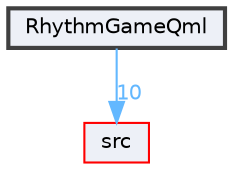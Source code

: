 digraph "RhythmGameQml"
{
 // LATEX_PDF_SIZE
  bgcolor="transparent";
  edge [fontname=Helvetica,fontsize=10,labelfontname=Helvetica,labelfontsize=10];
  node [fontname=Helvetica,fontsize=10,shape=box,height=0.2,width=0.4];
  compound=true
  dir_93b620ca52d15d6769586ad1bbe408e7 [label="RhythmGameQml", fillcolor="#edf0f7", color="grey25", style="filled,bold", URL="dir_93b620ca52d15d6769586ad1bbe408e7.html",tooltip=""];
  dir_68267d1309a1af8e8297ef4c3efbcdba [label="src", fillcolor="#edf0f7", color="red", style="filled", URL="dir_68267d1309a1af8e8297ef4c3efbcdba.html",tooltip=""];
  dir_93b620ca52d15d6769586ad1bbe408e7->dir_68267d1309a1af8e8297ef4c3efbcdba [headlabel="10", labeldistance=1.5 headhref="dir_000008_000011.html" href="dir_000008_000011.html" color="steelblue1" fontcolor="steelblue1"];
}
